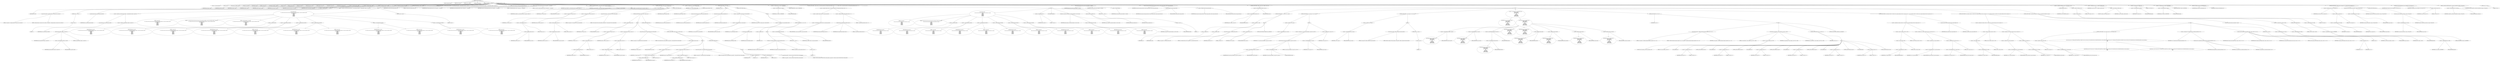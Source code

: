digraph hostapd_notif_assoc {  
"1000115" [label = "(METHOD,hostapd_notif_assoc)" ]
"1000116" [label = "(PARAM,hostapd_data *hapd)" ]
"1000117" [label = "(PARAM,const u8 *addr)" ]
"1000118" [label = "(PARAM,const u8 *req_ies)" ]
"1000119" [label = "(PARAM,size_t req_ies_len)" ]
"1000120" [label = "(PARAM,int reassoc)" ]
"1000121" [label = "(BLOCK,,)" ]
"1000122" [label = "(LOCAL,v5: wpa_state_machine *)" ]
"1000123" [label = "(LOCAL,v6: u8 *)" ]
"1000124" [label = "(LOCAL,reason: unsigned __int16)" ]
"1000125" [label = "(LOCAL,v9: u8 [ 1064 ])" ]
"1000126" [label = "(LOCAL,ielen: size_t)" ]
"1000127" [label = "(LOCAL,ie: const u8 *)" ]
"1000128" [label = "(LOCAL,elems: ieee802_11_elems)" ]
"1000129" [label = "(LOCAL,res: int)" ]
"1000130" [label = "(LOCAL,new_assoc: int)" ]
"1000131" [label = "(LOCAL,sta: sta_info *)" ]
"1000132" [label = "(LOCAL,req_ies_lena: size_t)" ]
"1000133" [label = "(LOCAL,req_iesa: const u8 *)" ]
"1000134" [label = "(LOCAL,addra: const u8 *)" ]
"1000135" [label = "(LOCAL,hapda: hostapd_data *)" ]
"1000136" [label = "(<operator>.assignment,hapda = hapd)" ]
"1000137" [label = "(IDENTIFIER,hapda,hapda = hapd)" ]
"1000138" [label = "(IDENTIFIER,hapd,hapda = hapd)" ]
"1000139" [label = "(<operator>.assignment,addra = addr)" ]
"1000140" [label = "(IDENTIFIER,addra,addra = addr)" ]
"1000141" [label = "(IDENTIFIER,addr,addra = addr)" ]
"1000142" [label = "(<operator>.assignment,req_iesa = req_ies)" ]
"1000143" [label = "(IDENTIFIER,req_iesa,req_iesa = req_ies)" ]
"1000144" [label = "(IDENTIFIER,req_ies,req_iesa = req_ies)" ]
"1000145" [label = "(<operator>.assignment,req_ies_lena = req_ies_len)" ]
"1000146" [label = "(IDENTIFIER,req_ies_lena,req_ies_lena = req_ies_len)" ]
"1000147" [label = "(IDENTIFIER,req_ies_len,req_ies_lena = req_ies_len)" ]
"1000148" [label = "(CONTROL_STRUCTURE,if ( !addr ),if ( !addr ))" ]
"1000149" [label = "(<operator>.logicalNot,!addr)" ]
"1000150" [label = "(IDENTIFIER,addr,!addr)" ]
"1000151" [label = "(BLOCK,,)" ]
"1000152" [label = "(wpa_printf,wpa_printf(2, \"hostapd_notif_assoc: Skip event with no address\"))" ]
"1000153" [label = "(LITERAL,2,wpa_printf(2, \"hostapd_notif_assoc: Skip event with no address\"))" ]
"1000154" [label = "(LITERAL,\"hostapd_notif_assoc: Skip event with no address\",wpa_printf(2, \"hostapd_notif_assoc: Skip event with no address\"))" ]
"1000155" [label = "(RETURN,return -1;,return -1;)" ]
"1000156" [label = "(<operator>.minus,-1)" ]
"1000157" [label = "(LITERAL,1,-1)" ]
"1000158" [label = "(CONTROL_STRUCTURE,if ( is_multicast_ether_addr(addra) || is_zero_ether_addr_0(addra) || !memcmp(addra, hapda->own_addr, 6u) ),if ( is_multicast_ether_addr(addra) || is_zero_ether_addr_0(addra) || !memcmp(addra, hapda->own_addr, 6u) ))" ]
"1000159" [label = "(<operator>.logicalOr,is_multicast_ether_addr(addra) || is_zero_ether_addr_0(addra) || !memcmp(addra, hapda->own_addr, 6u))" ]
"1000160" [label = "(is_multicast_ether_addr,is_multicast_ether_addr(addra))" ]
"1000161" [label = "(IDENTIFIER,addra,is_multicast_ether_addr(addra))" ]
"1000162" [label = "(<operator>.logicalOr,is_zero_ether_addr_0(addra) || !memcmp(addra, hapda->own_addr, 6u))" ]
"1000163" [label = "(is_zero_ether_addr_0,is_zero_ether_addr_0(addra))" ]
"1000164" [label = "(IDENTIFIER,addra,is_zero_ether_addr_0(addra))" ]
"1000165" [label = "(<operator>.logicalNot,!memcmp(addra, hapda->own_addr, 6u))" ]
"1000166" [label = "(memcmp,memcmp(addra, hapda->own_addr, 6u))" ]
"1000167" [label = "(IDENTIFIER,addra,memcmp(addra, hapda->own_addr, 6u))" ]
"1000168" [label = "(<operator>.indirectFieldAccess,hapda->own_addr)" ]
"1000169" [label = "(IDENTIFIER,hapda,memcmp(addra, hapda->own_addr, 6u))" ]
"1000170" [label = "(FIELD_IDENTIFIER,own_addr,own_addr)" ]
"1000171" [label = "(LITERAL,6u,memcmp(addra, hapda->own_addr, 6u))" ]
"1000172" [label = "(BLOCK,,)" ]
"1000173" [label = "(wpa_printf,wpa_printf(\n      2,\n      \"%s: Invalid SA=%02x:%02x:%02x:%02x:%02x:%02x in received indication - ignore this indication silently\",\n      \"hostapd_notif_assoc\",\n      *addra,\n      addra[1],\n      addra[2],\n      addra[3],\n      addra[4],\n      addra[5]))" ]
"1000174" [label = "(LITERAL,2,wpa_printf(\n      2,\n      \"%s: Invalid SA=%02x:%02x:%02x:%02x:%02x:%02x in received indication - ignore this indication silently\",\n      \"hostapd_notif_assoc\",\n      *addra,\n      addra[1],\n      addra[2],\n      addra[3],\n      addra[4],\n      addra[5]))" ]
"1000175" [label = "(LITERAL,\"%s: Invalid SA=%02x:%02x:%02x:%02x:%02x:%02x in received indication - ignore this indication silently\",wpa_printf(\n      2,\n      \"%s: Invalid SA=%02x:%02x:%02x:%02x:%02x:%02x in received indication - ignore this indication silently\",\n      \"hostapd_notif_assoc\",\n      *addra,\n      addra[1],\n      addra[2],\n      addra[3],\n      addra[4],\n      addra[5]))" ]
"1000176" [label = "(LITERAL,\"hostapd_notif_assoc\",wpa_printf(\n      2,\n      \"%s: Invalid SA=%02x:%02x:%02x:%02x:%02x:%02x in received indication - ignore this indication silently\",\n      \"hostapd_notif_assoc\",\n      *addra,\n      addra[1],\n      addra[2],\n      addra[3],\n      addra[4],\n      addra[5]))" ]
"1000177" [label = "(<operator>.indirection,*addra)" ]
"1000178" [label = "(IDENTIFIER,addra,wpa_printf(\n      2,\n      \"%s: Invalid SA=%02x:%02x:%02x:%02x:%02x:%02x in received indication - ignore this indication silently\",\n      \"hostapd_notif_assoc\",\n      *addra,\n      addra[1],\n      addra[2],\n      addra[3],\n      addra[4],\n      addra[5]))" ]
"1000179" [label = "(<operator>.indirectIndexAccess,addra[1])" ]
"1000180" [label = "(IDENTIFIER,addra,wpa_printf(\n      2,\n      \"%s: Invalid SA=%02x:%02x:%02x:%02x:%02x:%02x in received indication - ignore this indication silently\",\n      \"hostapd_notif_assoc\",\n      *addra,\n      addra[1],\n      addra[2],\n      addra[3],\n      addra[4],\n      addra[5]))" ]
"1000181" [label = "(LITERAL,1,wpa_printf(\n      2,\n      \"%s: Invalid SA=%02x:%02x:%02x:%02x:%02x:%02x in received indication - ignore this indication silently\",\n      \"hostapd_notif_assoc\",\n      *addra,\n      addra[1],\n      addra[2],\n      addra[3],\n      addra[4],\n      addra[5]))" ]
"1000182" [label = "(<operator>.indirectIndexAccess,addra[2])" ]
"1000183" [label = "(IDENTIFIER,addra,wpa_printf(\n      2,\n      \"%s: Invalid SA=%02x:%02x:%02x:%02x:%02x:%02x in received indication - ignore this indication silently\",\n      \"hostapd_notif_assoc\",\n      *addra,\n      addra[1],\n      addra[2],\n      addra[3],\n      addra[4],\n      addra[5]))" ]
"1000184" [label = "(LITERAL,2,wpa_printf(\n      2,\n      \"%s: Invalid SA=%02x:%02x:%02x:%02x:%02x:%02x in received indication - ignore this indication silently\",\n      \"hostapd_notif_assoc\",\n      *addra,\n      addra[1],\n      addra[2],\n      addra[3],\n      addra[4],\n      addra[5]))" ]
"1000185" [label = "(<operator>.indirectIndexAccess,addra[3])" ]
"1000186" [label = "(IDENTIFIER,addra,wpa_printf(\n      2,\n      \"%s: Invalid SA=%02x:%02x:%02x:%02x:%02x:%02x in received indication - ignore this indication silently\",\n      \"hostapd_notif_assoc\",\n      *addra,\n      addra[1],\n      addra[2],\n      addra[3],\n      addra[4],\n      addra[5]))" ]
"1000187" [label = "(LITERAL,3,wpa_printf(\n      2,\n      \"%s: Invalid SA=%02x:%02x:%02x:%02x:%02x:%02x in received indication - ignore this indication silently\",\n      \"hostapd_notif_assoc\",\n      *addra,\n      addra[1],\n      addra[2],\n      addra[3],\n      addra[4],\n      addra[5]))" ]
"1000188" [label = "(<operator>.indirectIndexAccess,addra[4])" ]
"1000189" [label = "(IDENTIFIER,addra,wpa_printf(\n      2,\n      \"%s: Invalid SA=%02x:%02x:%02x:%02x:%02x:%02x in received indication - ignore this indication silently\",\n      \"hostapd_notif_assoc\",\n      *addra,\n      addra[1],\n      addra[2],\n      addra[3],\n      addra[4],\n      addra[5]))" ]
"1000190" [label = "(LITERAL,4,wpa_printf(\n      2,\n      \"%s: Invalid SA=%02x:%02x:%02x:%02x:%02x:%02x in received indication - ignore this indication silently\",\n      \"hostapd_notif_assoc\",\n      *addra,\n      addra[1],\n      addra[2],\n      addra[3],\n      addra[4],\n      addra[5]))" ]
"1000191" [label = "(<operator>.indirectIndexAccess,addra[5])" ]
"1000192" [label = "(IDENTIFIER,addra,wpa_printf(\n      2,\n      \"%s: Invalid SA=%02x:%02x:%02x:%02x:%02x:%02x in received indication - ignore this indication silently\",\n      \"hostapd_notif_assoc\",\n      *addra,\n      addra[1],\n      addra[2],\n      addra[3],\n      addra[4],\n      addra[5]))" ]
"1000193" [label = "(LITERAL,5,wpa_printf(\n      2,\n      \"%s: Invalid SA=%02x:%02x:%02x:%02x:%02x:%02x in received indication - ignore this indication silently\",\n      \"hostapd_notif_assoc\",\n      *addra,\n      addra[1],\n      addra[2],\n      addra[3],\n      addra[4],\n      addra[5]))" ]
"1000194" [label = "(RETURN,return 0;,return 0;)" ]
"1000195" [label = "(LITERAL,0,return 0;)" ]
"1000196" [label = "(random_add_randomness,random_add_randomness(addra, 6u))" ]
"1000197" [label = "(IDENTIFIER,addra,random_add_randomness(addra, 6u))" ]
"1000198" [label = "(LITERAL,6u,random_add_randomness(addra, 6u))" ]
"1000199" [label = "(hostapd_logger,hostapd_logger(hapda, addra, WPA_ASSOC, 2, \"associated\"))" ]
"1000200" [label = "(IDENTIFIER,hapda,hostapd_logger(hapda, addra, WPA_ASSOC, 2, \"associated\"))" ]
"1000201" [label = "(IDENTIFIER,addra,hostapd_logger(hapda, addra, WPA_ASSOC, 2, \"associated\"))" ]
"1000202" [label = "(IDENTIFIER,WPA_ASSOC,hostapd_logger(hapda, addra, WPA_ASSOC, 2, \"associated\"))" ]
"1000203" [label = "(LITERAL,2,hostapd_logger(hapda, addra, WPA_ASSOC, 2, \"associated\"))" ]
"1000204" [label = "(LITERAL,\"associated\",hostapd_logger(hapda, addra, WPA_ASSOC, 2, \"associated\"))" ]
"1000205" [label = "(ieee802_11_parse_elems,ieee802_11_parse_elems(req_iesa, req_ies_lena, &elems, 0))" ]
"1000206" [label = "(IDENTIFIER,req_iesa,ieee802_11_parse_elems(req_iesa, req_ies_lena, &elems, 0))" ]
"1000207" [label = "(IDENTIFIER,req_ies_lena,ieee802_11_parse_elems(req_iesa, req_ies_lena, &elems, 0))" ]
"1000208" [label = "(<operator>.addressOf,&elems)" ]
"1000209" [label = "(IDENTIFIER,elems,ieee802_11_parse_elems(req_iesa, req_ies_lena, &elems, 0))" ]
"1000210" [label = "(LITERAL,0,ieee802_11_parse_elems(req_iesa, req_ies_lena, &elems, 0))" ]
"1000211" [label = "(CONTROL_STRUCTURE,if ( elems.wps_ie ),if ( elems.wps_ie ))" ]
"1000212" [label = "(<operator>.fieldAccess,elems.wps_ie)" ]
"1000213" [label = "(IDENTIFIER,elems,if ( elems.wps_ie ))" ]
"1000214" [label = "(FIELD_IDENTIFIER,wps_ie,wps_ie)" ]
"1000215" [label = "(BLOCK,,)" ]
"1000216" [label = "(<operator>.assignment,ie = elems.wps_ie - 2)" ]
"1000217" [label = "(IDENTIFIER,ie,ie = elems.wps_ie - 2)" ]
"1000218" [label = "(<operator>.subtraction,elems.wps_ie - 2)" ]
"1000219" [label = "(<operator>.fieldAccess,elems.wps_ie)" ]
"1000220" [label = "(IDENTIFIER,elems,elems.wps_ie - 2)" ]
"1000221" [label = "(FIELD_IDENTIFIER,wps_ie,wps_ie)" ]
"1000222" [label = "(LITERAL,2,elems.wps_ie - 2)" ]
"1000223" [label = "(<operator>.assignment,ielen = elems.wps_ie_len + 2)" ]
"1000224" [label = "(IDENTIFIER,ielen,ielen = elems.wps_ie_len + 2)" ]
"1000225" [label = "(<operator>.addition,elems.wps_ie_len + 2)" ]
"1000226" [label = "(<operator>.fieldAccess,elems.wps_ie_len)" ]
"1000227" [label = "(IDENTIFIER,elems,elems.wps_ie_len + 2)" ]
"1000228" [label = "(FIELD_IDENTIFIER,wps_ie_len,wps_ie_len)" ]
"1000229" [label = "(LITERAL,2,elems.wps_ie_len + 2)" ]
"1000230" [label = "(wpa_printf,wpa_printf(2, \"STA included WPS IE in (Re)AssocReq\"))" ]
"1000231" [label = "(LITERAL,2,wpa_printf(2, \"STA included WPS IE in (Re)AssocReq\"))" ]
"1000232" [label = "(LITERAL,\"STA included WPS IE in (Re)AssocReq\",wpa_printf(2, \"STA included WPS IE in (Re)AssocReq\"))" ]
"1000233" [label = "(CONTROL_STRUCTURE,else,else)" ]
"1000234" [label = "(CONTROL_STRUCTURE,if ( elems.rsn_ie ),if ( elems.rsn_ie ))" ]
"1000235" [label = "(<operator>.fieldAccess,elems.rsn_ie)" ]
"1000236" [label = "(IDENTIFIER,elems,if ( elems.rsn_ie ))" ]
"1000237" [label = "(FIELD_IDENTIFIER,rsn_ie,rsn_ie)" ]
"1000238" [label = "(BLOCK,,)" ]
"1000239" [label = "(<operator>.assignment,ie = elems.rsn_ie - 2)" ]
"1000240" [label = "(IDENTIFIER,ie,ie = elems.rsn_ie - 2)" ]
"1000241" [label = "(<operator>.subtraction,elems.rsn_ie - 2)" ]
"1000242" [label = "(<operator>.fieldAccess,elems.rsn_ie)" ]
"1000243" [label = "(IDENTIFIER,elems,elems.rsn_ie - 2)" ]
"1000244" [label = "(FIELD_IDENTIFIER,rsn_ie,rsn_ie)" ]
"1000245" [label = "(LITERAL,2,elems.rsn_ie - 2)" ]
"1000246" [label = "(<operator>.assignment,ielen = elems.rsn_ie_len + 2)" ]
"1000247" [label = "(IDENTIFIER,ielen,ielen = elems.rsn_ie_len + 2)" ]
"1000248" [label = "(<operator>.addition,elems.rsn_ie_len + 2)" ]
"1000249" [label = "(<operator>.fieldAccess,elems.rsn_ie_len)" ]
"1000250" [label = "(IDENTIFIER,elems,elems.rsn_ie_len + 2)" ]
"1000251" [label = "(FIELD_IDENTIFIER,rsn_ie_len,rsn_ie_len)" ]
"1000252" [label = "(LITERAL,2,elems.rsn_ie_len + 2)" ]
"1000253" [label = "(wpa_printf,wpa_printf(2, \"STA included RSN IE in (Re)AssocReq\"))" ]
"1000254" [label = "(LITERAL,2,wpa_printf(2, \"STA included RSN IE in (Re)AssocReq\"))" ]
"1000255" [label = "(LITERAL,\"STA included RSN IE in (Re)AssocReq\",wpa_printf(2, \"STA included RSN IE in (Re)AssocReq\"))" ]
"1000256" [label = "(CONTROL_STRUCTURE,else,else)" ]
"1000257" [label = "(CONTROL_STRUCTURE,if ( elems.wpa_ie ),if ( elems.wpa_ie ))" ]
"1000258" [label = "(<operator>.fieldAccess,elems.wpa_ie)" ]
"1000259" [label = "(IDENTIFIER,elems,if ( elems.wpa_ie ))" ]
"1000260" [label = "(FIELD_IDENTIFIER,wpa_ie,wpa_ie)" ]
"1000261" [label = "(BLOCK,,)" ]
"1000262" [label = "(<operator>.assignment,ie = elems.wpa_ie - 2)" ]
"1000263" [label = "(IDENTIFIER,ie,ie = elems.wpa_ie - 2)" ]
"1000264" [label = "(<operator>.subtraction,elems.wpa_ie - 2)" ]
"1000265" [label = "(<operator>.fieldAccess,elems.wpa_ie)" ]
"1000266" [label = "(IDENTIFIER,elems,elems.wpa_ie - 2)" ]
"1000267" [label = "(FIELD_IDENTIFIER,wpa_ie,wpa_ie)" ]
"1000268" [label = "(LITERAL,2,elems.wpa_ie - 2)" ]
"1000269" [label = "(<operator>.assignment,ielen = elems.wpa_ie_len + 2)" ]
"1000270" [label = "(IDENTIFIER,ielen,ielen = elems.wpa_ie_len + 2)" ]
"1000271" [label = "(<operator>.addition,elems.wpa_ie_len + 2)" ]
"1000272" [label = "(<operator>.fieldAccess,elems.wpa_ie_len)" ]
"1000273" [label = "(IDENTIFIER,elems,elems.wpa_ie_len + 2)" ]
"1000274" [label = "(FIELD_IDENTIFIER,wpa_ie_len,wpa_ie_len)" ]
"1000275" [label = "(LITERAL,2,elems.wpa_ie_len + 2)" ]
"1000276" [label = "(wpa_printf,wpa_printf(2, \"STA included WPA IE in (Re)AssocReq\"))" ]
"1000277" [label = "(LITERAL,2,wpa_printf(2, \"STA included WPA IE in (Re)AssocReq\"))" ]
"1000278" [label = "(LITERAL,\"STA included WPA IE in (Re)AssocReq\",wpa_printf(2, \"STA included WPA IE in (Re)AssocReq\"))" ]
"1000279" [label = "(CONTROL_STRUCTURE,else,else)" ]
"1000280" [label = "(BLOCK,,)" ]
"1000281" [label = "(<operator>.assignment,ie = 0)" ]
"1000282" [label = "(IDENTIFIER,ie,ie = 0)" ]
"1000283" [label = "(LITERAL,0,ie = 0)" ]
"1000284" [label = "(<operator>.assignment,ielen = 0)" ]
"1000285" [label = "(IDENTIFIER,ielen,ielen = 0)" ]
"1000286" [label = "(LITERAL,0,ielen = 0)" ]
"1000287" [label = "(wpa_printf,wpa_printf(2, \"STA did not include WPS/RSN/WPA IE in (Re)AssocReq\"))" ]
"1000288" [label = "(LITERAL,2,wpa_printf(2, \"STA did not include WPS/RSN/WPA IE in (Re)AssocReq\"))" ]
"1000289" [label = "(LITERAL,\"STA did not include WPS/RSN/WPA IE in (Re)AssocReq\",wpa_printf(2, \"STA did not include WPS/RSN/WPA IE in (Re)AssocReq\"))" ]
"1000290" [label = "(<operator>.assignment,sta = ap_get_sta(hapda, addra))" ]
"1000291" [label = "(IDENTIFIER,sta,sta = ap_get_sta(hapda, addra))" ]
"1000292" [label = "(ap_get_sta,ap_get_sta(hapda, addra))" ]
"1000293" [label = "(IDENTIFIER,hapda,ap_get_sta(hapda, addra))" ]
"1000294" [label = "(IDENTIFIER,addra,ap_get_sta(hapda, addra))" ]
"1000295" [label = "(CONTROL_STRUCTURE,if ( sta ),if ( sta ))" ]
"1000296" [label = "(IDENTIFIER,sta,if ( sta ))" ]
"1000297" [label = "(BLOCK,,)" ]
"1000298" [label = "(ap_sta_no_session_timeout,ap_sta_no_session_timeout(hapda, sta))" ]
"1000299" [label = "(IDENTIFIER,hapda,ap_sta_no_session_timeout(hapda, sta))" ]
"1000300" [label = "(IDENTIFIER,sta,ap_sta_no_session_timeout(hapda, sta))" ]
"1000301" [label = "(accounting_sta_stop,accounting_sta_stop(hapda, sta))" ]
"1000302" [label = "(IDENTIFIER,hapda,accounting_sta_stop(hapda, sta))" ]
"1000303" [label = "(IDENTIFIER,sta,accounting_sta_stop(hapda, sta))" ]
"1000304" [label = "(<operator>.assignment,sta->timeout_next = STA_NULLFUNC)" ]
"1000305" [label = "(<operator>.indirectFieldAccess,sta->timeout_next)" ]
"1000306" [label = "(IDENTIFIER,sta,sta->timeout_next = STA_NULLFUNC)" ]
"1000307" [label = "(FIELD_IDENTIFIER,timeout_next,timeout_next)" ]
"1000308" [label = "(IDENTIFIER,STA_NULLFUNC,sta->timeout_next = STA_NULLFUNC)" ]
"1000309" [label = "(CONTROL_STRUCTURE,else,else)" ]
"1000310" [label = "(BLOCK,,)" ]
"1000311" [label = "(<operator>.assignment,sta = ap_sta_add(hapda, addra))" ]
"1000312" [label = "(IDENTIFIER,sta,sta = ap_sta_add(hapda, addra))" ]
"1000313" [label = "(ap_sta_add,ap_sta_add(hapda, addra))" ]
"1000314" [label = "(IDENTIFIER,hapda,ap_sta_add(hapda, addra))" ]
"1000315" [label = "(IDENTIFIER,addra,ap_sta_add(hapda, addra))" ]
"1000316" [label = "(CONTROL_STRUCTURE,if ( !sta ),if ( !sta ))" ]
"1000317" [label = "(<operator>.logicalNot,!sta)" ]
"1000318" [label = "(IDENTIFIER,sta,!sta)" ]
"1000319" [label = "(BLOCK,,)" ]
"1000320" [label = "(hostapd_drv_sta_disassoc,hostapd_drv_sta_disassoc(hapda, addra, 5))" ]
"1000321" [label = "(IDENTIFIER,hapda,hostapd_drv_sta_disassoc(hapda, addra, 5))" ]
"1000322" [label = "(IDENTIFIER,addra,hostapd_drv_sta_disassoc(hapda, addra, 5))" ]
"1000323" [label = "(LITERAL,5,hostapd_drv_sta_disassoc(hapda, addra, 5))" ]
"1000324" [label = "(RETURN,return -1;,return -1;)" ]
"1000325" [label = "(<operator>.minus,-1)" ]
"1000326" [label = "(LITERAL,1,-1)" ]
"1000327" [label = "(<operators>.assignmentAnd,sta->flags &= 0xFFFECFFF)" ]
"1000328" [label = "(<operator>.indirectFieldAccess,sta->flags)" ]
"1000329" [label = "(IDENTIFIER,sta,sta->flags &= 0xFFFECFFF)" ]
"1000330" [label = "(FIELD_IDENTIFIER,flags,flags)" ]
"1000331" [label = "(LITERAL,0xFFFECFFF,sta->flags &= 0xFFFECFFF)" ]
"1000332" [label = "(CONTROL_STRUCTURE,if ( !hapda->iface->drv_max_acl_mac_addrs && hostapd_check_acl(hapda, addra, 0) != 1 ),if ( !hapda->iface->drv_max_acl_mac_addrs && hostapd_check_acl(hapda, addra, 0) != 1 ))" ]
"1000333" [label = "(<operator>.logicalAnd,!hapda->iface->drv_max_acl_mac_addrs && hostapd_check_acl(hapda, addra, 0) != 1)" ]
"1000334" [label = "(<operator>.logicalNot,!hapda->iface->drv_max_acl_mac_addrs)" ]
"1000335" [label = "(<operator>.indirectFieldAccess,hapda->iface->drv_max_acl_mac_addrs)" ]
"1000336" [label = "(<operator>.indirectFieldAccess,hapda->iface)" ]
"1000337" [label = "(IDENTIFIER,hapda,!hapda->iface->drv_max_acl_mac_addrs)" ]
"1000338" [label = "(FIELD_IDENTIFIER,iface,iface)" ]
"1000339" [label = "(FIELD_IDENTIFIER,drv_max_acl_mac_addrs,drv_max_acl_mac_addrs)" ]
"1000340" [label = "(<operator>.notEquals,hostapd_check_acl(hapda, addra, 0) != 1)" ]
"1000341" [label = "(hostapd_check_acl,hostapd_check_acl(hapda, addra, 0))" ]
"1000342" [label = "(IDENTIFIER,hapda,hostapd_check_acl(hapda, addra, 0))" ]
"1000343" [label = "(IDENTIFIER,addra,hostapd_check_acl(hapda, addra, 0))" ]
"1000344" [label = "(LITERAL,0,hostapd_check_acl(hapda, addra, 0))" ]
"1000345" [label = "(LITERAL,1,hostapd_check_acl(hapda, addra, 0) != 1)" ]
"1000346" [label = "(BLOCK,,)" ]
"1000347" [label = "(wpa_printf,wpa_printf(\n      3,\n      \"STA %02x:%02x:%02x:%02x:%02x:%02x not allowed to connect\",\n      *addra,\n      addra[1],\n      addra[2],\n      addra[3],\n      addra[4],\n      addra[5]))" ]
"1000348" [label = "(LITERAL,3,wpa_printf(\n      3,\n      \"STA %02x:%02x:%02x:%02x:%02x:%02x not allowed to connect\",\n      *addra,\n      addra[1],\n      addra[2],\n      addra[3],\n      addra[4],\n      addra[5]))" ]
"1000349" [label = "(LITERAL,\"STA %02x:%02x:%02x:%02x:%02x:%02x not allowed to connect\",wpa_printf(\n      3,\n      \"STA %02x:%02x:%02x:%02x:%02x:%02x not allowed to connect\",\n      *addra,\n      addra[1],\n      addra[2],\n      addra[3],\n      addra[4],\n      addra[5]))" ]
"1000350" [label = "(<operator>.indirection,*addra)" ]
"1000351" [label = "(IDENTIFIER,addra,wpa_printf(\n      3,\n      \"STA %02x:%02x:%02x:%02x:%02x:%02x not allowed to connect\",\n      *addra,\n      addra[1],\n      addra[2],\n      addra[3],\n      addra[4],\n      addra[5]))" ]
"1000352" [label = "(<operator>.indirectIndexAccess,addra[1])" ]
"1000353" [label = "(IDENTIFIER,addra,wpa_printf(\n      3,\n      \"STA %02x:%02x:%02x:%02x:%02x:%02x not allowed to connect\",\n      *addra,\n      addra[1],\n      addra[2],\n      addra[3],\n      addra[4],\n      addra[5]))" ]
"1000354" [label = "(LITERAL,1,wpa_printf(\n      3,\n      \"STA %02x:%02x:%02x:%02x:%02x:%02x not allowed to connect\",\n      *addra,\n      addra[1],\n      addra[2],\n      addra[3],\n      addra[4],\n      addra[5]))" ]
"1000355" [label = "(<operator>.indirectIndexAccess,addra[2])" ]
"1000356" [label = "(IDENTIFIER,addra,wpa_printf(\n      3,\n      \"STA %02x:%02x:%02x:%02x:%02x:%02x not allowed to connect\",\n      *addra,\n      addra[1],\n      addra[2],\n      addra[3],\n      addra[4],\n      addra[5]))" ]
"1000357" [label = "(LITERAL,2,wpa_printf(\n      3,\n      \"STA %02x:%02x:%02x:%02x:%02x:%02x not allowed to connect\",\n      *addra,\n      addra[1],\n      addra[2],\n      addra[3],\n      addra[4],\n      addra[5]))" ]
"1000358" [label = "(<operator>.indirectIndexAccess,addra[3])" ]
"1000359" [label = "(IDENTIFIER,addra,wpa_printf(\n      3,\n      \"STA %02x:%02x:%02x:%02x:%02x:%02x not allowed to connect\",\n      *addra,\n      addra[1],\n      addra[2],\n      addra[3],\n      addra[4],\n      addra[5]))" ]
"1000360" [label = "(LITERAL,3,wpa_printf(\n      3,\n      \"STA %02x:%02x:%02x:%02x:%02x:%02x not allowed to connect\",\n      *addra,\n      addra[1],\n      addra[2],\n      addra[3],\n      addra[4],\n      addra[5]))" ]
"1000361" [label = "(<operator>.indirectIndexAccess,addra[4])" ]
"1000362" [label = "(IDENTIFIER,addra,wpa_printf(\n      3,\n      \"STA %02x:%02x:%02x:%02x:%02x:%02x not allowed to connect\",\n      *addra,\n      addra[1],\n      addra[2],\n      addra[3],\n      addra[4],\n      addra[5]))" ]
"1000363" [label = "(LITERAL,4,wpa_printf(\n      3,\n      \"STA %02x:%02x:%02x:%02x:%02x:%02x not allowed to connect\",\n      *addra,\n      addra[1],\n      addra[2],\n      addra[3],\n      addra[4],\n      addra[5]))" ]
"1000364" [label = "(<operator>.indirectIndexAccess,addra[5])" ]
"1000365" [label = "(IDENTIFIER,addra,wpa_printf(\n      3,\n      \"STA %02x:%02x:%02x:%02x:%02x:%02x not allowed to connect\",\n      *addra,\n      addra[1],\n      addra[2],\n      addra[3],\n      addra[4],\n      addra[5]))" ]
"1000366" [label = "(LITERAL,5,wpa_printf(\n      3,\n      \"STA %02x:%02x:%02x:%02x:%02x:%02x not allowed to connect\",\n      *addra,\n      addra[1],\n      addra[2],\n      addra[3],\n      addra[4],\n      addra[5]))" ]
"1000367" [label = "(<operator>.assignment,reason = 1)" ]
"1000368" [label = "(IDENTIFIER,reason,reason = 1)" ]
"1000369" [label = "(LITERAL,1,reason = 1)" ]
"1000370" [label = "(JUMP_TARGET,LABEL_59)" ]
"1000371" [label = "(hostapd_drv_sta_disassoc,hostapd_drv_sta_disassoc(hapda, sta->addr, reason))" ]
"1000372" [label = "(IDENTIFIER,hapda,hostapd_drv_sta_disassoc(hapda, sta->addr, reason))" ]
"1000373" [label = "(<operator>.indirectFieldAccess,sta->addr)" ]
"1000374" [label = "(IDENTIFIER,sta,hostapd_drv_sta_disassoc(hapda, sta->addr, reason))" ]
"1000375" [label = "(FIELD_IDENTIFIER,addr,addr)" ]
"1000376" [label = "(IDENTIFIER,reason,hostapd_drv_sta_disassoc(hapda, sta->addr, reason))" ]
"1000377" [label = "(ap_free_sta,ap_free_sta(hapda, sta))" ]
"1000378" [label = "(IDENTIFIER,hapda,ap_free_sta(hapda, sta))" ]
"1000379" [label = "(IDENTIFIER,sta,ap_free_sta(hapda, sta))" ]
"1000380" [label = "(RETURN,return -1;,return -1;)" ]
"1000381" [label = "(<operator>.minus,-1)" ]
"1000382" [label = "(LITERAL,1,-1)" ]
"1000383" [label = "(mbo_ap_check_sta_assoc,mbo_ap_check_sta_assoc(hapda, sta, &elems))" ]
"1000384" [label = "(IDENTIFIER,hapda,mbo_ap_check_sta_assoc(hapda, sta, &elems))" ]
"1000385" [label = "(IDENTIFIER,sta,mbo_ap_check_sta_assoc(hapda, sta, &elems))" ]
"1000386" [label = "(<operator>.addressOf,&elems)" ]
"1000387" [label = "(IDENTIFIER,elems,mbo_ap_check_sta_assoc(hapda, sta, &elems))" ]
"1000388" [label = "(ap_copy_sta_supp_op_classes,ap_copy_sta_supp_op_classes(sta, elems.supp_op_classes, elems.supp_op_classes_len))" ]
"1000389" [label = "(IDENTIFIER,sta,ap_copy_sta_supp_op_classes(sta, elems.supp_op_classes, elems.supp_op_classes_len))" ]
"1000390" [label = "(<operator>.fieldAccess,elems.supp_op_classes)" ]
"1000391" [label = "(IDENTIFIER,elems,ap_copy_sta_supp_op_classes(sta, elems.supp_op_classes, elems.supp_op_classes_len))" ]
"1000392" [label = "(FIELD_IDENTIFIER,supp_op_classes,supp_op_classes)" ]
"1000393" [label = "(<operator>.fieldAccess,elems.supp_op_classes_len)" ]
"1000394" [label = "(IDENTIFIER,elems,ap_copy_sta_supp_op_classes(sta, elems.supp_op_classes, elems.supp_op_classes_len))" ]
"1000395" [label = "(FIELD_IDENTIFIER,supp_op_classes_len,supp_op_classes_len)" ]
"1000396" [label = "(CONTROL_STRUCTURE,if ( hapda->conf->wpa ),if ( hapda->conf->wpa ))" ]
"1000397" [label = "(<operator>.indirectFieldAccess,hapda->conf->wpa)" ]
"1000398" [label = "(<operator>.indirectFieldAccess,hapda->conf)" ]
"1000399" [label = "(IDENTIFIER,hapda,if ( hapda->conf->wpa ))" ]
"1000400" [label = "(FIELD_IDENTIFIER,conf,conf)" ]
"1000401" [label = "(FIELD_IDENTIFIER,wpa,wpa)" ]
"1000402" [label = "(BLOCK,,)" ]
"1000403" [label = "(CONTROL_STRUCTURE,if ( !ie || !ielen ),if ( !ie || !ielen ))" ]
"1000404" [label = "(<operator>.logicalOr,!ie || !ielen)" ]
"1000405" [label = "(<operator>.logicalNot,!ie)" ]
"1000406" [label = "(IDENTIFIER,ie,!ie)" ]
"1000407" [label = "(<operator>.logicalNot,!ielen)" ]
"1000408" [label = "(IDENTIFIER,ielen,!ielen)" ]
"1000409" [label = "(BLOCK,,)" ]
"1000410" [label = "(wpa_printf,wpa_printf(2, \"No WPA/RSN IE from STA\"))" ]
"1000411" [label = "(LITERAL,2,wpa_printf(2, \"No WPA/RSN IE from STA\"))" ]
"1000412" [label = "(LITERAL,\"No WPA/RSN IE from STA\",wpa_printf(2, \"No WPA/RSN IE from STA\"))" ]
"1000413" [label = "(<operator>.assignment,reason = 13)" ]
"1000414" [label = "(IDENTIFIER,reason,reason = 13)" ]
"1000415" [label = "(LITERAL,13,reason = 13)" ]
"1000416" [label = "(CONTROL_STRUCTURE,goto LABEL_59;,goto LABEL_59;)" ]
"1000417" [label = "(CONTROL_STRUCTURE,if ( !sta->wpa_sm ),if ( !sta->wpa_sm ))" ]
"1000418" [label = "(<operator>.logicalNot,!sta->wpa_sm)" ]
"1000419" [label = "(<operator>.indirectFieldAccess,sta->wpa_sm)" ]
"1000420" [label = "(IDENTIFIER,sta,!sta->wpa_sm)" ]
"1000421" [label = "(FIELD_IDENTIFIER,wpa_sm,wpa_sm)" ]
"1000422" [label = "(BLOCK,,)" ]
"1000423" [label = "(<operator>.assignment,v5 = wpa_auth_sta_init(hapda->wpa_auth, sta->addr, 0))" ]
"1000424" [label = "(IDENTIFIER,v5,v5 = wpa_auth_sta_init(hapda->wpa_auth, sta->addr, 0))" ]
"1000425" [label = "(wpa_auth_sta_init,wpa_auth_sta_init(hapda->wpa_auth, sta->addr, 0))" ]
"1000426" [label = "(<operator>.indirectFieldAccess,hapda->wpa_auth)" ]
"1000427" [label = "(IDENTIFIER,hapda,wpa_auth_sta_init(hapda->wpa_auth, sta->addr, 0))" ]
"1000428" [label = "(FIELD_IDENTIFIER,wpa_auth,wpa_auth)" ]
"1000429" [label = "(<operator>.indirectFieldAccess,sta->addr)" ]
"1000430" [label = "(IDENTIFIER,sta,wpa_auth_sta_init(hapda->wpa_auth, sta->addr, 0))" ]
"1000431" [label = "(FIELD_IDENTIFIER,addr,addr)" ]
"1000432" [label = "(LITERAL,0,wpa_auth_sta_init(hapda->wpa_auth, sta->addr, 0))" ]
"1000433" [label = "(<operator>.assignment,sta->wpa_sm = v5)" ]
"1000434" [label = "(<operator>.indirectFieldAccess,sta->wpa_sm)" ]
"1000435" [label = "(IDENTIFIER,sta,sta->wpa_sm = v5)" ]
"1000436" [label = "(FIELD_IDENTIFIER,wpa_sm,wpa_sm)" ]
"1000437" [label = "(IDENTIFIER,v5,sta->wpa_sm = v5)" ]
"1000438" [label = "(CONTROL_STRUCTURE,if ( !sta->wpa_sm ),if ( !sta->wpa_sm ))" ]
"1000439" [label = "(<operator>.logicalNot,!sta->wpa_sm)" ]
"1000440" [label = "(<operator>.indirectFieldAccess,sta->wpa_sm)" ]
"1000441" [label = "(IDENTIFIER,sta,!sta->wpa_sm)" ]
"1000442" [label = "(FIELD_IDENTIFIER,wpa_sm,wpa_sm)" ]
"1000443" [label = "(BLOCK,,)" ]
"1000444" [label = "(wpa_printf,wpa_printf(5, \"Failed to initialize WPA state machine\"))" ]
"1000445" [label = "(LITERAL,5,wpa_printf(5, \"Failed to initialize WPA state machine\"))" ]
"1000446" [label = "(LITERAL,\"Failed to initialize WPA state machine\",wpa_printf(5, \"Failed to initialize WPA state machine\"))" ]
"1000447" [label = "(RETURN,return -1;,return -1;)" ]
"1000448" [label = "(<operator>.minus,-1)" ]
"1000449" [label = "(LITERAL,1,-1)" ]
"1000450" [label = "(<operator>.assignment,res = wpa_validate_wpa_ie(\n            hapda->wpa_auth,\n            sta->wpa_sm,\n            hapda->iface->freq,\n            ie,\n            ielen,\n            elems.mdie,\n            elems.mdie_len,\n            elems.owe_dh,\n            elems.owe_dh_len))" ]
"1000451" [label = "(IDENTIFIER,res,res = wpa_validate_wpa_ie(\n            hapda->wpa_auth,\n            sta->wpa_sm,\n            hapda->iface->freq,\n            ie,\n            ielen,\n            elems.mdie,\n            elems.mdie_len,\n            elems.owe_dh,\n            elems.owe_dh_len))" ]
"1000452" [label = "(wpa_validate_wpa_ie,wpa_validate_wpa_ie(\n            hapda->wpa_auth,\n            sta->wpa_sm,\n            hapda->iface->freq,\n            ie,\n            ielen,\n            elems.mdie,\n            elems.mdie_len,\n            elems.owe_dh,\n            elems.owe_dh_len))" ]
"1000453" [label = "(<operator>.indirectFieldAccess,hapda->wpa_auth)" ]
"1000454" [label = "(IDENTIFIER,hapda,wpa_validate_wpa_ie(\n            hapda->wpa_auth,\n            sta->wpa_sm,\n            hapda->iface->freq,\n            ie,\n            ielen,\n            elems.mdie,\n            elems.mdie_len,\n            elems.owe_dh,\n            elems.owe_dh_len))" ]
"1000455" [label = "(FIELD_IDENTIFIER,wpa_auth,wpa_auth)" ]
"1000456" [label = "(<operator>.indirectFieldAccess,sta->wpa_sm)" ]
"1000457" [label = "(IDENTIFIER,sta,wpa_validate_wpa_ie(\n            hapda->wpa_auth,\n            sta->wpa_sm,\n            hapda->iface->freq,\n            ie,\n            ielen,\n            elems.mdie,\n            elems.mdie_len,\n            elems.owe_dh,\n            elems.owe_dh_len))" ]
"1000458" [label = "(FIELD_IDENTIFIER,wpa_sm,wpa_sm)" ]
"1000459" [label = "(<operator>.indirectFieldAccess,hapda->iface->freq)" ]
"1000460" [label = "(<operator>.indirectFieldAccess,hapda->iface)" ]
"1000461" [label = "(IDENTIFIER,hapda,wpa_validate_wpa_ie(\n            hapda->wpa_auth,\n            sta->wpa_sm,\n            hapda->iface->freq,\n            ie,\n            ielen,\n            elems.mdie,\n            elems.mdie_len,\n            elems.owe_dh,\n            elems.owe_dh_len))" ]
"1000462" [label = "(FIELD_IDENTIFIER,iface,iface)" ]
"1000463" [label = "(FIELD_IDENTIFIER,freq,freq)" ]
"1000464" [label = "(IDENTIFIER,ie,wpa_validate_wpa_ie(\n            hapda->wpa_auth,\n            sta->wpa_sm,\n            hapda->iface->freq,\n            ie,\n            ielen,\n            elems.mdie,\n            elems.mdie_len,\n            elems.owe_dh,\n            elems.owe_dh_len))" ]
"1000465" [label = "(IDENTIFIER,ielen,wpa_validate_wpa_ie(\n            hapda->wpa_auth,\n            sta->wpa_sm,\n            hapda->iface->freq,\n            ie,\n            ielen,\n            elems.mdie,\n            elems.mdie_len,\n            elems.owe_dh,\n            elems.owe_dh_len))" ]
"1000466" [label = "(<operator>.fieldAccess,elems.mdie)" ]
"1000467" [label = "(IDENTIFIER,elems,wpa_validate_wpa_ie(\n            hapda->wpa_auth,\n            sta->wpa_sm,\n            hapda->iface->freq,\n            ie,\n            ielen,\n            elems.mdie,\n            elems.mdie_len,\n            elems.owe_dh,\n            elems.owe_dh_len))" ]
"1000468" [label = "(FIELD_IDENTIFIER,mdie,mdie)" ]
"1000469" [label = "(<operator>.fieldAccess,elems.mdie_len)" ]
"1000470" [label = "(IDENTIFIER,elems,wpa_validate_wpa_ie(\n            hapda->wpa_auth,\n            sta->wpa_sm,\n            hapda->iface->freq,\n            ie,\n            ielen,\n            elems.mdie,\n            elems.mdie_len,\n            elems.owe_dh,\n            elems.owe_dh_len))" ]
"1000471" [label = "(FIELD_IDENTIFIER,mdie_len,mdie_len)" ]
"1000472" [label = "(<operator>.fieldAccess,elems.owe_dh)" ]
"1000473" [label = "(IDENTIFIER,elems,wpa_validate_wpa_ie(\n            hapda->wpa_auth,\n            sta->wpa_sm,\n            hapda->iface->freq,\n            ie,\n            ielen,\n            elems.mdie,\n            elems.mdie_len,\n            elems.owe_dh,\n            elems.owe_dh_len))" ]
"1000474" [label = "(FIELD_IDENTIFIER,owe_dh,owe_dh)" ]
"1000475" [label = "(<operator>.fieldAccess,elems.owe_dh_len)" ]
"1000476" [label = "(IDENTIFIER,elems,wpa_validate_wpa_ie(\n            hapda->wpa_auth,\n            sta->wpa_sm,\n            hapda->iface->freq,\n            ie,\n            ielen,\n            elems.mdie,\n            elems.mdie_len,\n            elems.owe_dh,\n            elems.owe_dh_len))" ]
"1000477" [label = "(FIELD_IDENTIFIER,owe_dh_len,owe_dh_len)" ]
"1000478" [label = "(CONTROL_STRUCTURE,if ( res ),if ( res ))" ]
"1000479" [label = "(IDENTIFIER,res,if ( res ))" ]
"1000480" [label = "(BLOCK,,)" ]
"1000481" [label = "(wpa_printf,wpa_printf(2, \"WPA/RSN information element rejected? (res %u)\", res))" ]
"1000482" [label = "(LITERAL,2,wpa_printf(2, \"WPA/RSN information element rejected? (res %u)\", res))" ]
"1000483" [label = "(LITERAL,\"WPA/RSN information element rejected? (res %u)\",wpa_printf(2, \"WPA/RSN information element rejected? (res %u)\", res))" ]
"1000484" [label = "(IDENTIFIER,res,wpa_printf(2, \"WPA/RSN information element rejected? (res %u)\", res))" ]
"1000485" [label = "(wpa_hexdump,wpa_hexdump(2, (const unsigned __int8 *)\"IE\", ie, ielen))" ]
"1000486" [label = "(LITERAL,2,wpa_hexdump(2, (const unsigned __int8 *)\"IE\", ie, ielen))" ]
"1000487" [label = "(<operator>.cast,(const unsigned __int8 *)\"IE\")" ]
"1000488" [label = "(UNKNOWN,const unsigned __int8 *,const unsigned __int8 *)" ]
"1000489" [label = "(LITERAL,\"IE\",(const unsigned __int8 *)\"IE\")" ]
"1000490" [label = "(IDENTIFIER,ie,wpa_hexdump(2, (const unsigned __int8 *)\"IE\", ie, ielen))" ]
"1000491" [label = "(IDENTIFIER,ielen,wpa_hexdump(2, (const unsigned __int8 *)\"IE\", ie, ielen))" ]
"1000492" [label = "(CONTROL_STRUCTURE,switch ( res ),switch ( res ))" ]
"1000493" [label = "(IDENTIFIER,res,switch ( res ))" ]
"1000494" [label = "(BLOCK,,)" ]
"1000495" [label = "(JUMP_TARGET,case 2)" ]
"1000496" [label = "(<operator>.assignment,reason = 18)" ]
"1000497" [label = "(IDENTIFIER,reason,reason = 18)" ]
"1000498" [label = "(LITERAL,18,reason = 18)" ]
"1000499" [label = "(CONTROL_STRUCTURE,break;,break;)" ]
"1000500" [label = "(JUMP_TARGET,case 3)" ]
"1000501" [label = "(<operator>.assignment,reason = 19)" ]
"1000502" [label = "(IDENTIFIER,reason,reason = 19)" ]
"1000503" [label = "(LITERAL,19,reason = 19)" ]
"1000504" [label = "(CONTROL_STRUCTURE,break;,break;)" ]
"1000505" [label = "(JUMP_TARGET,case 4)" ]
"1000506" [label = "(<operator>.assignment,reason = 20)" ]
"1000507" [label = "(IDENTIFIER,reason,reason = 20)" ]
"1000508" [label = "(LITERAL,20,reason = 20)" ]
"1000509" [label = "(CONTROL_STRUCTURE,break;,break;)" ]
"1000510" [label = "(JUMP_TARGET,case 7)" ]
"1000511" [label = "(<operator>.assignment,reason = 13)" ]
"1000512" [label = "(IDENTIFIER,reason,reason = 13)" ]
"1000513" [label = "(LITERAL,13,reason = 13)" ]
"1000514" [label = "(CONTROL_STRUCTURE,break;,break;)" ]
"1000515" [label = "(JUMP_TARGET,case 8)" ]
"1000516" [label = "(<operator>.assignment,reason = 24)" ]
"1000517" [label = "(IDENTIFIER,reason,reason = 24)" ]
"1000518" [label = "(LITERAL,24,reason = 24)" ]
"1000519" [label = "(CONTROL_STRUCTURE,break;,break;)" ]
"1000520" [label = "(JUMP_TARGET,default)" ]
"1000521" [label = "(<operator>.assignment,reason = 13)" ]
"1000522" [label = "(IDENTIFIER,reason,reason = 13)" ]
"1000523" [label = "(LITERAL,13,reason = 13)" ]
"1000524" [label = "(CONTROL_STRUCTURE,break;,break;)" ]
"1000525" [label = "(CONTROL_STRUCTURE,goto LABEL_59;,goto LABEL_59;)" ]
"1000526" [label = "(CONTROL_STRUCTURE,if ( (sta->flags & 0x402) == 1026 && !sta->sa_query_timed_out && sta->sa_query_count > 0 ),if ( (sta->flags & 0x402) == 1026 && !sta->sa_query_timed_out && sta->sa_query_count > 0 ))" ]
"1000527" [label = "(<operator>.logicalAnd,(sta->flags & 0x402) == 1026 && !sta->sa_query_timed_out && sta->sa_query_count > 0)" ]
"1000528" [label = "(<operator>.equals,(sta->flags & 0x402) == 1026)" ]
"1000529" [label = "(<operator>.and,sta->flags & 0x402)" ]
"1000530" [label = "(<operator>.indirectFieldAccess,sta->flags)" ]
"1000531" [label = "(IDENTIFIER,sta,sta->flags & 0x402)" ]
"1000532" [label = "(FIELD_IDENTIFIER,flags,flags)" ]
"1000533" [label = "(LITERAL,0x402,sta->flags & 0x402)" ]
"1000534" [label = "(LITERAL,1026,(sta->flags & 0x402) == 1026)" ]
"1000535" [label = "(<operator>.logicalAnd,!sta->sa_query_timed_out && sta->sa_query_count > 0)" ]
"1000536" [label = "(<operator>.logicalNot,!sta->sa_query_timed_out)" ]
"1000537" [label = "(<operator>.indirectFieldAccess,sta->sa_query_timed_out)" ]
"1000538" [label = "(IDENTIFIER,sta,!sta->sa_query_timed_out)" ]
"1000539" [label = "(FIELD_IDENTIFIER,sa_query_timed_out,sa_query_timed_out)" ]
"1000540" [label = "(<operator>.greaterThan,sta->sa_query_count > 0)" ]
"1000541" [label = "(<operator>.indirectFieldAccess,sta->sa_query_count)" ]
"1000542" [label = "(IDENTIFIER,sta,sta->sa_query_count > 0)" ]
"1000543" [label = "(FIELD_IDENTIFIER,sa_query_count,sa_query_count)" ]
"1000544" [label = "(LITERAL,0,sta->sa_query_count > 0)" ]
"1000545" [label = "(ap_check_sa_query_timeout,ap_check_sa_query_timeout(hapda, sta))" ]
"1000546" [label = "(IDENTIFIER,hapda,ap_check_sa_query_timeout(hapda, sta))" ]
"1000547" [label = "(IDENTIFIER,sta,ap_check_sa_query_timeout(hapda, sta))" ]
"1000548" [label = "(CONTROL_STRUCTURE,if ( (sta->flags & 0x402) == 1026 && !sta->sa_query_timed_out && sta->auth_alg != 2 ),if ( (sta->flags & 0x402) == 1026 && !sta->sa_query_timed_out && sta->auth_alg != 2 ))" ]
"1000549" [label = "(<operator>.logicalAnd,(sta->flags & 0x402) == 1026 && !sta->sa_query_timed_out && sta->auth_alg != 2)" ]
"1000550" [label = "(<operator>.equals,(sta->flags & 0x402) == 1026)" ]
"1000551" [label = "(<operator>.and,sta->flags & 0x402)" ]
"1000552" [label = "(<operator>.indirectFieldAccess,sta->flags)" ]
"1000553" [label = "(IDENTIFIER,sta,sta->flags & 0x402)" ]
"1000554" [label = "(FIELD_IDENTIFIER,flags,flags)" ]
"1000555" [label = "(LITERAL,0x402,sta->flags & 0x402)" ]
"1000556" [label = "(LITERAL,1026,(sta->flags & 0x402) == 1026)" ]
"1000557" [label = "(<operator>.logicalAnd,!sta->sa_query_timed_out && sta->auth_alg != 2)" ]
"1000558" [label = "(<operator>.logicalNot,!sta->sa_query_timed_out)" ]
"1000559" [label = "(<operator>.indirectFieldAccess,sta->sa_query_timed_out)" ]
"1000560" [label = "(IDENTIFIER,sta,!sta->sa_query_timed_out)" ]
"1000561" [label = "(FIELD_IDENTIFIER,sa_query_timed_out,sa_query_timed_out)" ]
"1000562" [label = "(<operator>.notEquals,sta->auth_alg != 2)" ]
"1000563" [label = "(<operator>.indirectFieldAccess,sta->auth_alg)" ]
"1000564" [label = "(IDENTIFIER,sta,sta->auth_alg != 2)" ]
"1000565" [label = "(FIELD_IDENTIFIER,auth_alg,auth_alg)" ]
"1000566" [label = "(LITERAL,2,sta->auth_alg != 2)" ]
"1000567" [label = "(BLOCK,,)" ]
"1000568" [label = "(CONTROL_STRUCTURE,if ( !sta->sa_query_count ),if ( !sta->sa_query_count ))" ]
"1000569" [label = "(<operator>.logicalNot,!sta->sa_query_count)" ]
"1000570" [label = "(<operator>.indirectFieldAccess,sta->sa_query_count)" ]
"1000571" [label = "(IDENTIFIER,sta,!sta->sa_query_count)" ]
"1000572" [label = "(FIELD_IDENTIFIER,sa_query_count,sa_query_count)" ]
"1000573" [label = "(ZNK12TSparseArrayI11TSetElementI6TTupleIJ5FNameS2_EEE21TSparseArrayAllocatorI22TSizedDefaultAllocatorILi32EE25FDefaultBitArrayAllocatorEEixEi_0,ZNK12TSparseArrayI11TSetElementI6TTupleIJ5FNameS2_EEE21TSparseArrayAllocatorI22TSizedDefaultAllocatorILi32EE25FDefaultBitArrayAllocatorEEixEi_0(\n          hapda,\n          sta))" ]
"1000574" [label = "(IDENTIFIER,hapda,ZNK12TSparseArrayI11TSetElementI6TTupleIJ5FNameS2_EEE21TSparseArrayAllocatorI22TSizedDefaultAllocatorILi32EE25FDefaultBitArrayAllocatorEEixEi_0(\n          hapda,\n          sta))" ]
"1000575" [label = "(IDENTIFIER,sta,ZNK12TSparseArrayI11TSetElementI6TTupleIJ5FNameS2_EEE21TSparseArrayAllocatorI22TSizedDefaultAllocatorILi32EE25FDefaultBitArrayAllocatorEEixEi_0(\n          hapda,\n          sta))" ]
"1000576" [label = "(<operator>.assignment,v6 = hostapd_eid_assoc_comeback_time(hapda, sta, v9))" ]
"1000577" [label = "(IDENTIFIER,v6,v6 = hostapd_eid_assoc_comeback_time(hapda, sta, v9))" ]
"1000578" [label = "(hostapd_eid_assoc_comeback_time,hostapd_eid_assoc_comeback_time(hapda, sta, v9))" ]
"1000579" [label = "(IDENTIFIER,hapda,hostapd_eid_assoc_comeback_time(hapda, sta, v9))" ]
"1000580" [label = "(IDENTIFIER,sta,hostapd_eid_assoc_comeback_time(hapda, sta, v9))" ]
"1000581" [label = "(IDENTIFIER,v9,hostapd_eid_assoc_comeback_time(hapda, sta, v9))" ]
"1000582" [label = "(hostapd_sta_assoc,hostapd_sta_assoc(hapda, addra, reassoc, 0x1Eu, v9, v6 - v9))" ]
"1000583" [label = "(IDENTIFIER,hapda,hostapd_sta_assoc(hapda, addra, reassoc, 0x1Eu, v9, v6 - v9))" ]
"1000584" [label = "(IDENTIFIER,addra,hostapd_sta_assoc(hapda, addra, reassoc, 0x1Eu, v9, v6 - v9))" ]
"1000585" [label = "(IDENTIFIER,reassoc,hostapd_sta_assoc(hapda, addra, reassoc, 0x1Eu, v9, v6 - v9))" ]
"1000586" [label = "(LITERAL,0x1Eu,hostapd_sta_assoc(hapda, addra, reassoc, 0x1Eu, v9, v6 - v9))" ]
"1000587" [label = "(IDENTIFIER,v9,hostapd_sta_assoc(hapda, addra, reassoc, 0x1Eu, v9, v6 - v9))" ]
"1000588" [label = "(<operator>.subtraction,v6 - v9)" ]
"1000589" [label = "(IDENTIFIER,v6,v6 - v9)" ]
"1000590" [label = "(IDENTIFIER,v9,v6 - v9)" ]
"1000591" [label = "(RETURN,return 0;,return 0;)" ]
"1000592" [label = "(LITERAL,0,return 0;)" ]
"1000593" [label = "(CONTROL_STRUCTURE,if ( wpa_auth_uses_mfp(sta->wpa_sm) ),if ( wpa_auth_uses_mfp(sta->wpa_sm) ))" ]
"1000594" [label = "(wpa_auth_uses_mfp,wpa_auth_uses_mfp(sta->wpa_sm))" ]
"1000595" [label = "(<operator>.indirectFieldAccess,sta->wpa_sm)" ]
"1000596" [label = "(IDENTIFIER,sta,wpa_auth_uses_mfp(sta->wpa_sm))" ]
"1000597" [label = "(FIELD_IDENTIFIER,wpa_sm,wpa_sm)" ]
"1000598" [label = "(<operators>.assignmentOr,sta->flags |= 0x400u)" ]
"1000599" [label = "(<operator>.indirectFieldAccess,sta->flags)" ]
"1000600" [label = "(IDENTIFIER,sta,sta->flags |= 0x400u)" ]
"1000601" [label = "(FIELD_IDENTIFIER,flags,flags)" ]
"1000602" [label = "(LITERAL,0x400u,sta->flags |= 0x400u)" ]
"1000603" [label = "(CONTROL_STRUCTURE,else,else)" ]
"1000604" [label = "(<operators>.assignmentAnd,sta->flags &= 0xFFFFFBFF)" ]
"1000605" [label = "(<operator>.indirectFieldAccess,sta->flags)" ]
"1000606" [label = "(IDENTIFIER,sta,sta->flags &= 0xFFFFFBFF)" ]
"1000607" [label = "(FIELD_IDENTIFIER,flags,flags)" ]
"1000608" [label = "(LITERAL,0xFFFFFBFF,sta->flags &= 0xFFFFFBFF)" ]
"1000609" [label = "(<operator>.assignment,LOBYTE(new_assoc) = (sta->flags & 2) == 0)" ]
"1000610" [label = "(LOBYTE,LOBYTE(new_assoc))" ]
"1000611" [label = "(IDENTIFIER,new_assoc,LOBYTE(new_assoc))" ]
"1000612" [label = "(<operator>.equals,(sta->flags & 2) == 0)" ]
"1000613" [label = "(<operator>.and,sta->flags & 2)" ]
"1000614" [label = "(<operator>.indirectFieldAccess,sta->flags)" ]
"1000615" [label = "(IDENTIFIER,sta,sta->flags & 2)" ]
"1000616" [label = "(FIELD_IDENTIFIER,flags,flags)" ]
"1000617" [label = "(LITERAL,2,sta->flags & 2)" ]
"1000618" [label = "(LITERAL,0,(sta->flags & 2) == 0)" ]
"1000619" [label = "(<operator>.assignment,new_assoc = (unsigned __int8)new_assoc)" ]
"1000620" [label = "(IDENTIFIER,new_assoc,new_assoc = (unsigned __int8)new_assoc)" ]
"1000621" [label = "(<operator>.cast,(unsigned __int8)new_assoc)" ]
"1000622" [label = "(UNKNOWN,unsigned __int8,unsigned __int8)" ]
"1000623" [label = "(IDENTIFIER,new_assoc,(unsigned __int8)new_assoc)" ]
"1000624" [label = "(<operators>.assignmentOr,sta->flags |= 3u)" ]
"1000625" [label = "(<operator>.indirectFieldAccess,sta->flags)" ]
"1000626" [label = "(IDENTIFIER,sta,sta->flags |= 3u)" ]
"1000627" [label = "(FIELD_IDENTIFIER,flags,flags)" ]
"1000628" [label = "(LITERAL,3u,sta->flags |= 3u)" ]
"1000629" [label = "(<operators>.assignmentAnd,sta->flags &= 0xFFF7FFFF)" ]
"1000630" [label = "(<operator>.indirectFieldAccess,sta->flags)" ]
"1000631" [label = "(IDENTIFIER,sta,sta->flags &= 0xFFF7FFFF)" ]
"1000632" [label = "(FIELD_IDENTIFIER,flags,flags)" ]
"1000633" [label = "(LITERAL,0xFFF7FFFF,sta->flags &= 0xFFF7FFFF)" ]
"1000634" [label = "(hostapd_set_sta_flags,hostapd_set_sta_flags(hapda, sta))" ]
"1000635" [label = "(IDENTIFIER,hapda,hostapd_set_sta_flags(hapda, sta))" ]
"1000636" [label = "(IDENTIFIER,sta,hostapd_set_sta_flags(hapda, sta))" ]
"1000637" [label = "(CONTROL_STRUCTURE,if ( reassoc && sta->auth_alg == 2 ),if ( reassoc && sta->auth_alg == 2 ))" ]
"1000638" [label = "(<operator>.logicalAnd,reassoc && sta->auth_alg == 2)" ]
"1000639" [label = "(IDENTIFIER,reassoc,reassoc && sta->auth_alg == 2)" ]
"1000640" [label = "(<operator>.equals,sta->auth_alg == 2)" ]
"1000641" [label = "(<operator>.indirectFieldAccess,sta->auth_alg)" ]
"1000642" [label = "(IDENTIFIER,sta,sta->auth_alg == 2)" ]
"1000643" [label = "(FIELD_IDENTIFIER,auth_alg,auth_alg)" ]
"1000644" [label = "(LITERAL,2,sta->auth_alg == 2)" ]
"1000645" [label = "(wpa_auth_sm_event,wpa_auth_sm_event(sta->wpa_sm, WPA_ASSOC_FT))" ]
"1000646" [label = "(<operator>.indirectFieldAccess,sta->wpa_sm)" ]
"1000647" [label = "(IDENTIFIER,sta,wpa_auth_sm_event(sta->wpa_sm, WPA_ASSOC_FT))" ]
"1000648" [label = "(FIELD_IDENTIFIER,wpa_sm,wpa_sm)" ]
"1000649" [label = "(IDENTIFIER,WPA_ASSOC_FT,wpa_auth_sm_event(sta->wpa_sm, WPA_ASSOC_FT))" ]
"1000650" [label = "(CONTROL_STRUCTURE,else,else)" ]
"1000651" [label = "(wpa_auth_sm_event,wpa_auth_sm_event(sta->wpa_sm, WPA_ASSOC))" ]
"1000652" [label = "(<operator>.indirectFieldAccess,sta->wpa_sm)" ]
"1000653" [label = "(IDENTIFIER,sta,wpa_auth_sm_event(sta->wpa_sm, WPA_ASSOC))" ]
"1000654" [label = "(FIELD_IDENTIFIER,wpa_sm,wpa_sm)" ]
"1000655" [label = "(IDENTIFIER,WPA_ASSOC,wpa_auth_sm_event(sta->wpa_sm, WPA_ASSOC))" ]
"1000656" [label = "(hostapd_new_assoc_sta,hostapd_new_assoc_sta(hapda, sta, new_assoc == 0))" ]
"1000657" [label = "(IDENTIFIER,hapda,hostapd_new_assoc_sta(hapda, sta, new_assoc == 0))" ]
"1000658" [label = "(IDENTIFIER,sta,hostapd_new_assoc_sta(hapda, sta, new_assoc == 0))" ]
"1000659" [label = "(<operator>.equals,new_assoc == 0)" ]
"1000660" [label = "(IDENTIFIER,new_assoc,new_assoc == 0)" ]
"1000661" [label = "(LITERAL,0,new_assoc == 0)" ]
"1000662" [label = "(ieee802_1x_notify_port_enabled,ieee802_1x_notify_port_enabled(sta->eapol_sm, WPA_ASSOC))" ]
"1000663" [label = "(<operator>.indirectFieldAccess,sta->eapol_sm)" ]
"1000664" [label = "(IDENTIFIER,sta,ieee802_1x_notify_port_enabled(sta->eapol_sm, WPA_ASSOC))" ]
"1000665" [label = "(FIELD_IDENTIFIER,eapol_sm,eapol_sm)" ]
"1000666" [label = "(IDENTIFIER,WPA_ASSOC,ieee802_1x_notify_port_enabled(sta->eapol_sm, WPA_ASSOC))" ]
"1000667" [label = "(RETURN,return 0;,return 0;)" ]
"1000668" [label = "(LITERAL,0,return 0;)" ]
"1000669" [label = "(METHOD_RETURN,int __cdecl)" ]
  "1000115" -> "1000116" 
  "1000115" -> "1000117" 
  "1000115" -> "1000118" 
  "1000115" -> "1000119" 
  "1000115" -> "1000120" 
  "1000115" -> "1000121" 
  "1000115" -> "1000669" 
  "1000121" -> "1000122" 
  "1000121" -> "1000123" 
  "1000121" -> "1000124" 
  "1000121" -> "1000125" 
  "1000121" -> "1000126" 
  "1000121" -> "1000127" 
  "1000121" -> "1000128" 
  "1000121" -> "1000129" 
  "1000121" -> "1000130" 
  "1000121" -> "1000131" 
  "1000121" -> "1000132" 
  "1000121" -> "1000133" 
  "1000121" -> "1000134" 
  "1000121" -> "1000135" 
  "1000121" -> "1000136" 
  "1000121" -> "1000139" 
  "1000121" -> "1000142" 
  "1000121" -> "1000145" 
  "1000121" -> "1000148" 
  "1000121" -> "1000158" 
  "1000121" -> "1000196" 
  "1000121" -> "1000199" 
  "1000121" -> "1000205" 
  "1000121" -> "1000211" 
  "1000121" -> "1000290" 
  "1000121" -> "1000295" 
  "1000121" -> "1000327" 
  "1000121" -> "1000332" 
  "1000121" -> "1000383" 
  "1000121" -> "1000388" 
  "1000121" -> "1000396" 
  "1000121" -> "1000609" 
  "1000121" -> "1000619" 
  "1000121" -> "1000624" 
  "1000121" -> "1000629" 
  "1000121" -> "1000634" 
  "1000121" -> "1000637" 
  "1000121" -> "1000656" 
  "1000121" -> "1000662" 
  "1000121" -> "1000667" 
  "1000136" -> "1000137" 
  "1000136" -> "1000138" 
  "1000139" -> "1000140" 
  "1000139" -> "1000141" 
  "1000142" -> "1000143" 
  "1000142" -> "1000144" 
  "1000145" -> "1000146" 
  "1000145" -> "1000147" 
  "1000148" -> "1000149" 
  "1000148" -> "1000151" 
  "1000149" -> "1000150" 
  "1000151" -> "1000152" 
  "1000151" -> "1000155" 
  "1000152" -> "1000153" 
  "1000152" -> "1000154" 
  "1000155" -> "1000156" 
  "1000156" -> "1000157" 
  "1000158" -> "1000159" 
  "1000158" -> "1000172" 
  "1000159" -> "1000160" 
  "1000159" -> "1000162" 
  "1000160" -> "1000161" 
  "1000162" -> "1000163" 
  "1000162" -> "1000165" 
  "1000163" -> "1000164" 
  "1000165" -> "1000166" 
  "1000166" -> "1000167" 
  "1000166" -> "1000168" 
  "1000166" -> "1000171" 
  "1000168" -> "1000169" 
  "1000168" -> "1000170" 
  "1000172" -> "1000173" 
  "1000172" -> "1000194" 
  "1000173" -> "1000174" 
  "1000173" -> "1000175" 
  "1000173" -> "1000176" 
  "1000173" -> "1000177" 
  "1000173" -> "1000179" 
  "1000173" -> "1000182" 
  "1000173" -> "1000185" 
  "1000173" -> "1000188" 
  "1000173" -> "1000191" 
  "1000177" -> "1000178" 
  "1000179" -> "1000180" 
  "1000179" -> "1000181" 
  "1000182" -> "1000183" 
  "1000182" -> "1000184" 
  "1000185" -> "1000186" 
  "1000185" -> "1000187" 
  "1000188" -> "1000189" 
  "1000188" -> "1000190" 
  "1000191" -> "1000192" 
  "1000191" -> "1000193" 
  "1000194" -> "1000195" 
  "1000196" -> "1000197" 
  "1000196" -> "1000198" 
  "1000199" -> "1000200" 
  "1000199" -> "1000201" 
  "1000199" -> "1000202" 
  "1000199" -> "1000203" 
  "1000199" -> "1000204" 
  "1000205" -> "1000206" 
  "1000205" -> "1000207" 
  "1000205" -> "1000208" 
  "1000205" -> "1000210" 
  "1000208" -> "1000209" 
  "1000211" -> "1000212" 
  "1000211" -> "1000215" 
  "1000211" -> "1000233" 
  "1000212" -> "1000213" 
  "1000212" -> "1000214" 
  "1000215" -> "1000216" 
  "1000215" -> "1000223" 
  "1000215" -> "1000230" 
  "1000216" -> "1000217" 
  "1000216" -> "1000218" 
  "1000218" -> "1000219" 
  "1000218" -> "1000222" 
  "1000219" -> "1000220" 
  "1000219" -> "1000221" 
  "1000223" -> "1000224" 
  "1000223" -> "1000225" 
  "1000225" -> "1000226" 
  "1000225" -> "1000229" 
  "1000226" -> "1000227" 
  "1000226" -> "1000228" 
  "1000230" -> "1000231" 
  "1000230" -> "1000232" 
  "1000233" -> "1000234" 
  "1000234" -> "1000235" 
  "1000234" -> "1000238" 
  "1000234" -> "1000256" 
  "1000235" -> "1000236" 
  "1000235" -> "1000237" 
  "1000238" -> "1000239" 
  "1000238" -> "1000246" 
  "1000238" -> "1000253" 
  "1000239" -> "1000240" 
  "1000239" -> "1000241" 
  "1000241" -> "1000242" 
  "1000241" -> "1000245" 
  "1000242" -> "1000243" 
  "1000242" -> "1000244" 
  "1000246" -> "1000247" 
  "1000246" -> "1000248" 
  "1000248" -> "1000249" 
  "1000248" -> "1000252" 
  "1000249" -> "1000250" 
  "1000249" -> "1000251" 
  "1000253" -> "1000254" 
  "1000253" -> "1000255" 
  "1000256" -> "1000257" 
  "1000257" -> "1000258" 
  "1000257" -> "1000261" 
  "1000257" -> "1000279" 
  "1000258" -> "1000259" 
  "1000258" -> "1000260" 
  "1000261" -> "1000262" 
  "1000261" -> "1000269" 
  "1000261" -> "1000276" 
  "1000262" -> "1000263" 
  "1000262" -> "1000264" 
  "1000264" -> "1000265" 
  "1000264" -> "1000268" 
  "1000265" -> "1000266" 
  "1000265" -> "1000267" 
  "1000269" -> "1000270" 
  "1000269" -> "1000271" 
  "1000271" -> "1000272" 
  "1000271" -> "1000275" 
  "1000272" -> "1000273" 
  "1000272" -> "1000274" 
  "1000276" -> "1000277" 
  "1000276" -> "1000278" 
  "1000279" -> "1000280" 
  "1000280" -> "1000281" 
  "1000280" -> "1000284" 
  "1000280" -> "1000287" 
  "1000281" -> "1000282" 
  "1000281" -> "1000283" 
  "1000284" -> "1000285" 
  "1000284" -> "1000286" 
  "1000287" -> "1000288" 
  "1000287" -> "1000289" 
  "1000290" -> "1000291" 
  "1000290" -> "1000292" 
  "1000292" -> "1000293" 
  "1000292" -> "1000294" 
  "1000295" -> "1000296" 
  "1000295" -> "1000297" 
  "1000295" -> "1000309" 
  "1000297" -> "1000298" 
  "1000297" -> "1000301" 
  "1000297" -> "1000304" 
  "1000298" -> "1000299" 
  "1000298" -> "1000300" 
  "1000301" -> "1000302" 
  "1000301" -> "1000303" 
  "1000304" -> "1000305" 
  "1000304" -> "1000308" 
  "1000305" -> "1000306" 
  "1000305" -> "1000307" 
  "1000309" -> "1000310" 
  "1000310" -> "1000311" 
  "1000310" -> "1000316" 
  "1000311" -> "1000312" 
  "1000311" -> "1000313" 
  "1000313" -> "1000314" 
  "1000313" -> "1000315" 
  "1000316" -> "1000317" 
  "1000316" -> "1000319" 
  "1000317" -> "1000318" 
  "1000319" -> "1000320" 
  "1000319" -> "1000324" 
  "1000320" -> "1000321" 
  "1000320" -> "1000322" 
  "1000320" -> "1000323" 
  "1000324" -> "1000325" 
  "1000325" -> "1000326" 
  "1000327" -> "1000328" 
  "1000327" -> "1000331" 
  "1000328" -> "1000329" 
  "1000328" -> "1000330" 
  "1000332" -> "1000333" 
  "1000332" -> "1000346" 
  "1000333" -> "1000334" 
  "1000333" -> "1000340" 
  "1000334" -> "1000335" 
  "1000335" -> "1000336" 
  "1000335" -> "1000339" 
  "1000336" -> "1000337" 
  "1000336" -> "1000338" 
  "1000340" -> "1000341" 
  "1000340" -> "1000345" 
  "1000341" -> "1000342" 
  "1000341" -> "1000343" 
  "1000341" -> "1000344" 
  "1000346" -> "1000347" 
  "1000346" -> "1000367" 
  "1000346" -> "1000370" 
  "1000346" -> "1000371" 
  "1000346" -> "1000377" 
  "1000346" -> "1000380" 
  "1000347" -> "1000348" 
  "1000347" -> "1000349" 
  "1000347" -> "1000350" 
  "1000347" -> "1000352" 
  "1000347" -> "1000355" 
  "1000347" -> "1000358" 
  "1000347" -> "1000361" 
  "1000347" -> "1000364" 
  "1000350" -> "1000351" 
  "1000352" -> "1000353" 
  "1000352" -> "1000354" 
  "1000355" -> "1000356" 
  "1000355" -> "1000357" 
  "1000358" -> "1000359" 
  "1000358" -> "1000360" 
  "1000361" -> "1000362" 
  "1000361" -> "1000363" 
  "1000364" -> "1000365" 
  "1000364" -> "1000366" 
  "1000367" -> "1000368" 
  "1000367" -> "1000369" 
  "1000371" -> "1000372" 
  "1000371" -> "1000373" 
  "1000371" -> "1000376" 
  "1000373" -> "1000374" 
  "1000373" -> "1000375" 
  "1000377" -> "1000378" 
  "1000377" -> "1000379" 
  "1000380" -> "1000381" 
  "1000381" -> "1000382" 
  "1000383" -> "1000384" 
  "1000383" -> "1000385" 
  "1000383" -> "1000386" 
  "1000386" -> "1000387" 
  "1000388" -> "1000389" 
  "1000388" -> "1000390" 
  "1000388" -> "1000393" 
  "1000390" -> "1000391" 
  "1000390" -> "1000392" 
  "1000393" -> "1000394" 
  "1000393" -> "1000395" 
  "1000396" -> "1000397" 
  "1000396" -> "1000402" 
  "1000397" -> "1000398" 
  "1000397" -> "1000401" 
  "1000398" -> "1000399" 
  "1000398" -> "1000400" 
  "1000402" -> "1000403" 
  "1000402" -> "1000417" 
  "1000402" -> "1000438" 
  "1000402" -> "1000450" 
  "1000402" -> "1000478" 
  "1000402" -> "1000526" 
  "1000402" -> "1000548" 
  "1000402" -> "1000593" 
  "1000403" -> "1000404" 
  "1000403" -> "1000409" 
  "1000404" -> "1000405" 
  "1000404" -> "1000407" 
  "1000405" -> "1000406" 
  "1000407" -> "1000408" 
  "1000409" -> "1000410" 
  "1000409" -> "1000413" 
  "1000409" -> "1000416" 
  "1000410" -> "1000411" 
  "1000410" -> "1000412" 
  "1000413" -> "1000414" 
  "1000413" -> "1000415" 
  "1000417" -> "1000418" 
  "1000417" -> "1000422" 
  "1000418" -> "1000419" 
  "1000419" -> "1000420" 
  "1000419" -> "1000421" 
  "1000422" -> "1000423" 
  "1000422" -> "1000433" 
  "1000423" -> "1000424" 
  "1000423" -> "1000425" 
  "1000425" -> "1000426" 
  "1000425" -> "1000429" 
  "1000425" -> "1000432" 
  "1000426" -> "1000427" 
  "1000426" -> "1000428" 
  "1000429" -> "1000430" 
  "1000429" -> "1000431" 
  "1000433" -> "1000434" 
  "1000433" -> "1000437" 
  "1000434" -> "1000435" 
  "1000434" -> "1000436" 
  "1000438" -> "1000439" 
  "1000438" -> "1000443" 
  "1000439" -> "1000440" 
  "1000440" -> "1000441" 
  "1000440" -> "1000442" 
  "1000443" -> "1000444" 
  "1000443" -> "1000447" 
  "1000444" -> "1000445" 
  "1000444" -> "1000446" 
  "1000447" -> "1000448" 
  "1000448" -> "1000449" 
  "1000450" -> "1000451" 
  "1000450" -> "1000452" 
  "1000452" -> "1000453" 
  "1000452" -> "1000456" 
  "1000452" -> "1000459" 
  "1000452" -> "1000464" 
  "1000452" -> "1000465" 
  "1000452" -> "1000466" 
  "1000452" -> "1000469" 
  "1000452" -> "1000472" 
  "1000452" -> "1000475" 
  "1000453" -> "1000454" 
  "1000453" -> "1000455" 
  "1000456" -> "1000457" 
  "1000456" -> "1000458" 
  "1000459" -> "1000460" 
  "1000459" -> "1000463" 
  "1000460" -> "1000461" 
  "1000460" -> "1000462" 
  "1000466" -> "1000467" 
  "1000466" -> "1000468" 
  "1000469" -> "1000470" 
  "1000469" -> "1000471" 
  "1000472" -> "1000473" 
  "1000472" -> "1000474" 
  "1000475" -> "1000476" 
  "1000475" -> "1000477" 
  "1000478" -> "1000479" 
  "1000478" -> "1000480" 
  "1000480" -> "1000481" 
  "1000480" -> "1000485" 
  "1000480" -> "1000492" 
  "1000480" -> "1000525" 
  "1000481" -> "1000482" 
  "1000481" -> "1000483" 
  "1000481" -> "1000484" 
  "1000485" -> "1000486" 
  "1000485" -> "1000487" 
  "1000485" -> "1000490" 
  "1000485" -> "1000491" 
  "1000487" -> "1000488" 
  "1000487" -> "1000489" 
  "1000492" -> "1000493" 
  "1000492" -> "1000494" 
  "1000494" -> "1000495" 
  "1000494" -> "1000496" 
  "1000494" -> "1000499" 
  "1000494" -> "1000500" 
  "1000494" -> "1000501" 
  "1000494" -> "1000504" 
  "1000494" -> "1000505" 
  "1000494" -> "1000506" 
  "1000494" -> "1000509" 
  "1000494" -> "1000510" 
  "1000494" -> "1000511" 
  "1000494" -> "1000514" 
  "1000494" -> "1000515" 
  "1000494" -> "1000516" 
  "1000494" -> "1000519" 
  "1000494" -> "1000520" 
  "1000494" -> "1000521" 
  "1000494" -> "1000524" 
  "1000496" -> "1000497" 
  "1000496" -> "1000498" 
  "1000501" -> "1000502" 
  "1000501" -> "1000503" 
  "1000506" -> "1000507" 
  "1000506" -> "1000508" 
  "1000511" -> "1000512" 
  "1000511" -> "1000513" 
  "1000516" -> "1000517" 
  "1000516" -> "1000518" 
  "1000521" -> "1000522" 
  "1000521" -> "1000523" 
  "1000526" -> "1000527" 
  "1000526" -> "1000545" 
  "1000527" -> "1000528" 
  "1000527" -> "1000535" 
  "1000528" -> "1000529" 
  "1000528" -> "1000534" 
  "1000529" -> "1000530" 
  "1000529" -> "1000533" 
  "1000530" -> "1000531" 
  "1000530" -> "1000532" 
  "1000535" -> "1000536" 
  "1000535" -> "1000540" 
  "1000536" -> "1000537" 
  "1000537" -> "1000538" 
  "1000537" -> "1000539" 
  "1000540" -> "1000541" 
  "1000540" -> "1000544" 
  "1000541" -> "1000542" 
  "1000541" -> "1000543" 
  "1000545" -> "1000546" 
  "1000545" -> "1000547" 
  "1000548" -> "1000549" 
  "1000548" -> "1000567" 
  "1000549" -> "1000550" 
  "1000549" -> "1000557" 
  "1000550" -> "1000551" 
  "1000550" -> "1000556" 
  "1000551" -> "1000552" 
  "1000551" -> "1000555" 
  "1000552" -> "1000553" 
  "1000552" -> "1000554" 
  "1000557" -> "1000558" 
  "1000557" -> "1000562" 
  "1000558" -> "1000559" 
  "1000559" -> "1000560" 
  "1000559" -> "1000561" 
  "1000562" -> "1000563" 
  "1000562" -> "1000566" 
  "1000563" -> "1000564" 
  "1000563" -> "1000565" 
  "1000567" -> "1000568" 
  "1000567" -> "1000576" 
  "1000567" -> "1000582" 
  "1000567" -> "1000591" 
  "1000568" -> "1000569" 
  "1000568" -> "1000573" 
  "1000569" -> "1000570" 
  "1000570" -> "1000571" 
  "1000570" -> "1000572" 
  "1000573" -> "1000574" 
  "1000573" -> "1000575" 
  "1000576" -> "1000577" 
  "1000576" -> "1000578" 
  "1000578" -> "1000579" 
  "1000578" -> "1000580" 
  "1000578" -> "1000581" 
  "1000582" -> "1000583" 
  "1000582" -> "1000584" 
  "1000582" -> "1000585" 
  "1000582" -> "1000586" 
  "1000582" -> "1000587" 
  "1000582" -> "1000588" 
  "1000588" -> "1000589" 
  "1000588" -> "1000590" 
  "1000591" -> "1000592" 
  "1000593" -> "1000594" 
  "1000593" -> "1000598" 
  "1000593" -> "1000603" 
  "1000594" -> "1000595" 
  "1000595" -> "1000596" 
  "1000595" -> "1000597" 
  "1000598" -> "1000599" 
  "1000598" -> "1000602" 
  "1000599" -> "1000600" 
  "1000599" -> "1000601" 
  "1000603" -> "1000604" 
  "1000604" -> "1000605" 
  "1000604" -> "1000608" 
  "1000605" -> "1000606" 
  "1000605" -> "1000607" 
  "1000609" -> "1000610" 
  "1000609" -> "1000612" 
  "1000610" -> "1000611" 
  "1000612" -> "1000613" 
  "1000612" -> "1000618" 
  "1000613" -> "1000614" 
  "1000613" -> "1000617" 
  "1000614" -> "1000615" 
  "1000614" -> "1000616" 
  "1000619" -> "1000620" 
  "1000619" -> "1000621" 
  "1000621" -> "1000622" 
  "1000621" -> "1000623" 
  "1000624" -> "1000625" 
  "1000624" -> "1000628" 
  "1000625" -> "1000626" 
  "1000625" -> "1000627" 
  "1000629" -> "1000630" 
  "1000629" -> "1000633" 
  "1000630" -> "1000631" 
  "1000630" -> "1000632" 
  "1000634" -> "1000635" 
  "1000634" -> "1000636" 
  "1000637" -> "1000638" 
  "1000637" -> "1000645" 
  "1000637" -> "1000650" 
  "1000638" -> "1000639" 
  "1000638" -> "1000640" 
  "1000640" -> "1000641" 
  "1000640" -> "1000644" 
  "1000641" -> "1000642" 
  "1000641" -> "1000643" 
  "1000645" -> "1000646" 
  "1000645" -> "1000649" 
  "1000646" -> "1000647" 
  "1000646" -> "1000648" 
  "1000650" -> "1000651" 
  "1000651" -> "1000652" 
  "1000651" -> "1000655" 
  "1000652" -> "1000653" 
  "1000652" -> "1000654" 
  "1000656" -> "1000657" 
  "1000656" -> "1000658" 
  "1000656" -> "1000659" 
  "1000659" -> "1000660" 
  "1000659" -> "1000661" 
  "1000662" -> "1000663" 
  "1000662" -> "1000666" 
  "1000663" -> "1000664" 
  "1000663" -> "1000665" 
  "1000667" -> "1000668" 
}
